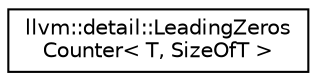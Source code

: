 digraph "Graphical Class Hierarchy"
{
  edge [fontname="Helvetica",fontsize="10",labelfontname="Helvetica",labelfontsize="10"];
  node [fontname="Helvetica",fontsize="10",shape=record];
  rankdir="LR";
  Node1 [label="llvm::detail::LeadingZeros\lCounter\< T, SizeOfT \>",height=0.2,width=0.4,color="black", fillcolor="white", style="filled",URL="$structllvm_1_1detail_1_1LeadingZerosCounter.html"];
}
